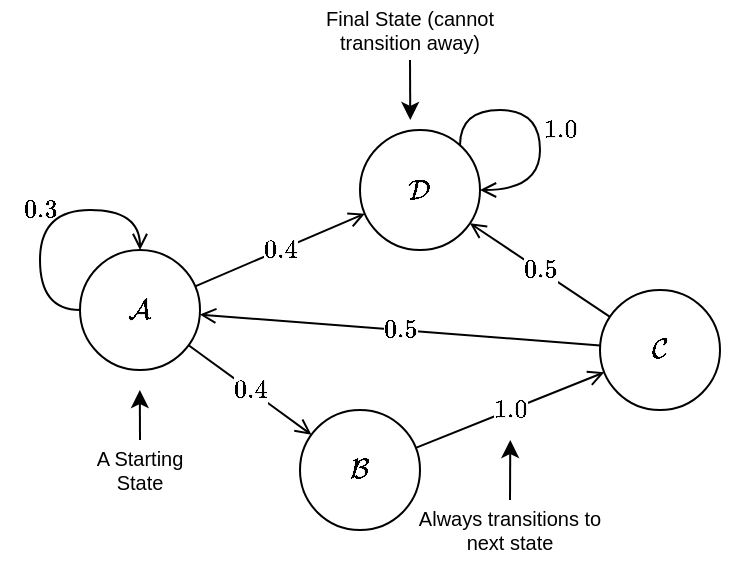 <mxfile version="20.3.0" type="device"><diagram id="nd7A8DBYwoSN5Rd_xTmE" name="Page-1"><mxGraphModel dx="640" dy="1810" grid="1" gridSize="10" guides="1" tooltips="1" connect="1" arrows="1" fold="1" page="1" pageScale="1" pageWidth="827" pageHeight="1169" math="1" shadow="0"><root><mxCell id="0"/><mxCell id="1" parent="0"/><mxCell id="lasOiHkNZ_mCAoIPwixR-7" value="$$0.4$$" style="edgeStyle=none;rounded=0;orthogonalLoop=1;jettySize=auto;html=1;endArrow=open;endFill=0;" edge="1" parent="1" source="lasOiHkNZ_mCAoIPwixR-1" target="lasOiHkNZ_mCAoIPwixR-2"><mxGeometry relative="1" as="geometry"/></mxCell><mxCell id="lasOiHkNZ_mCAoIPwixR-15" value="$$0.4$$" style="edgeStyle=none;rounded=1;orthogonalLoop=1;jettySize=auto;html=1;endArrow=open;endFill=0;" edge="1" parent="1" source="lasOiHkNZ_mCAoIPwixR-1" target="lasOiHkNZ_mCAoIPwixR-14"><mxGeometry relative="1" as="geometry"/></mxCell><mxCell id="lasOiHkNZ_mCAoIPwixR-1" value="$$\mathcal{A}$$" style="ellipse;whiteSpace=wrap;html=1;aspect=fixed;" vertex="1" parent="1"><mxGeometry x="70" y="60" width="60" height="60" as="geometry"/></mxCell><mxCell id="lasOiHkNZ_mCAoIPwixR-8" value="$$1.0$$" style="edgeStyle=none;rounded=0;orthogonalLoop=1;jettySize=auto;html=1;endArrow=open;endFill=0;" edge="1" parent="1" source="lasOiHkNZ_mCAoIPwixR-2" target="lasOiHkNZ_mCAoIPwixR-4"><mxGeometry relative="1" as="geometry"/></mxCell><mxCell id="lasOiHkNZ_mCAoIPwixR-2" value="$$\mathcal{B}$$" style="ellipse;whiteSpace=wrap;html=1;aspect=fixed;" vertex="1" parent="1"><mxGeometry x="180" y="140" width="60" height="60" as="geometry"/></mxCell><mxCell id="lasOiHkNZ_mCAoIPwixR-9" value="$$0.5$$" style="edgeStyle=none;rounded=0;orthogonalLoop=1;jettySize=auto;html=1;endArrow=open;endFill=0;" edge="1" parent="1" source="lasOiHkNZ_mCAoIPwixR-4" target="lasOiHkNZ_mCAoIPwixR-1"><mxGeometry relative="1" as="geometry"/></mxCell><mxCell id="lasOiHkNZ_mCAoIPwixR-16" value="$$0.5$$" style="edgeStyle=none;rounded=1;orthogonalLoop=1;jettySize=auto;html=1;endArrow=open;endFill=0;" edge="1" parent="1" source="lasOiHkNZ_mCAoIPwixR-4" target="lasOiHkNZ_mCAoIPwixR-14"><mxGeometry relative="1" as="geometry"/></mxCell><mxCell id="lasOiHkNZ_mCAoIPwixR-4" value="$$\mathcal{C}$$" style="ellipse;whiteSpace=wrap;html=1;aspect=fixed;" vertex="1" parent="1"><mxGeometry x="330" y="80" width="60" height="60" as="geometry"/></mxCell><mxCell id="lasOiHkNZ_mCAoIPwixR-5" value="$$0.3$$" style="edgeStyle=orthogonalEdgeStyle;rounded=0;orthogonalLoop=1;jettySize=auto;html=1;exitX=0;exitY=0.5;exitDx=0;exitDy=0;entryX=0.5;entryY=0;entryDx=0;entryDy=0;curved=1;labelBackgroundColor=none;endArrow=open;endFill=0;" edge="1" parent="1" source="lasOiHkNZ_mCAoIPwixR-1" target="lasOiHkNZ_mCAoIPwixR-1"><mxGeometry relative="1" as="geometry"><Array as="points"><mxPoint x="50" y="90"/><mxPoint x="50" y="40"/><mxPoint x="100" y="40"/></Array></mxGeometry></mxCell><mxCell id="lasOiHkNZ_mCAoIPwixR-14" value="$$\mathcal{D}$$" style="ellipse;whiteSpace=wrap;html=1;aspect=fixed;" vertex="1" parent="1"><mxGeometry x="210" width="60" height="60" as="geometry"/></mxCell><mxCell id="lasOiHkNZ_mCAoIPwixR-21" style="edgeStyle=orthogonalEdgeStyle;rounded=0;orthogonalLoop=1;jettySize=auto;html=1;exitX=0.5;exitY=0;exitDx=0;exitDy=0;labelBackgroundColor=none;" edge="1" parent="1" source="lasOiHkNZ_mCAoIPwixR-17"><mxGeometry relative="1" as="geometry"><mxPoint x="99.905" y="130" as="targetPoint"/></mxGeometry></mxCell><mxCell id="lasOiHkNZ_mCAoIPwixR-17" value="A Starting State" style="text;html=1;strokeColor=none;fillColor=none;align=center;verticalAlign=middle;whiteSpace=wrap;rounded=0;fontSize=10;" vertex="1" parent="1"><mxGeometry x="70" y="155" width="60" height="30" as="geometry"/></mxCell><mxCell id="lasOiHkNZ_mCAoIPwixR-19" value="$$1.0$$" style="edgeStyle=orthogonalEdgeStyle;curved=1;rounded=1;orthogonalLoop=1;jettySize=auto;html=1;entryX=1;entryY=0.5;entryDx=0;entryDy=0;labelBackgroundColor=none;endArrow=open;endFill=0;" edge="1" parent="1" source="lasOiHkNZ_mCAoIPwixR-14" target="lasOiHkNZ_mCAoIPwixR-14"><mxGeometry x="0.06" y="10" relative="1" as="geometry"><Array as="points"><mxPoint x="260" y="-10"/><mxPoint x="300" y="-10"/><mxPoint x="300" y="30"/></Array><mxPoint as="offset"/></mxGeometry></mxCell><mxCell id="lasOiHkNZ_mCAoIPwixR-29" style="edgeStyle=orthogonalEdgeStyle;rounded=0;orthogonalLoop=1;jettySize=auto;html=1;exitX=0.5;exitY=1;exitDx=0;exitDy=0;labelBackgroundColor=none;endArrow=classic;endFill=1;" edge="1" parent="1" source="lasOiHkNZ_mCAoIPwixR-27"><mxGeometry relative="1" as="geometry"><mxPoint x="235.143" y="-5" as="targetPoint"/></mxGeometry></mxCell><mxCell id="lasOiHkNZ_mCAoIPwixR-27" value="Final State (cannot transition away)" style="text;html=1;strokeColor=none;fillColor=none;align=center;verticalAlign=middle;whiteSpace=wrap;rounded=0;fontSize=10;" vertex="1" parent="1"><mxGeometry x="180" y="-65" width="110" height="30" as="geometry"/></mxCell><mxCell id="lasOiHkNZ_mCAoIPwixR-33" style="edgeStyle=orthogonalEdgeStyle;rounded=0;orthogonalLoop=1;jettySize=auto;html=1;exitX=0.5;exitY=0;exitDx=0;exitDy=0;labelBackgroundColor=none;endArrow=classic;endFill=1;" edge="1" parent="1" source="lasOiHkNZ_mCAoIPwixR-32"><mxGeometry relative="1" as="geometry"><mxPoint x="285.143" y="155" as="targetPoint"/></mxGeometry></mxCell><mxCell id="lasOiHkNZ_mCAoIPwixR-32" value="Always transitions to next state" style="text;html=1;strokeColor=none;fillColor=none;align=center;verticalAlign=middle;whiteSpace=wrap;rounded=0;fontSize=10;" vertex="1" parent="1"><mxGeometry x="230" y="185" width="110" height="30" as="geometry"/></mxCell></root></mxGraphModel></diagram></mxfile>